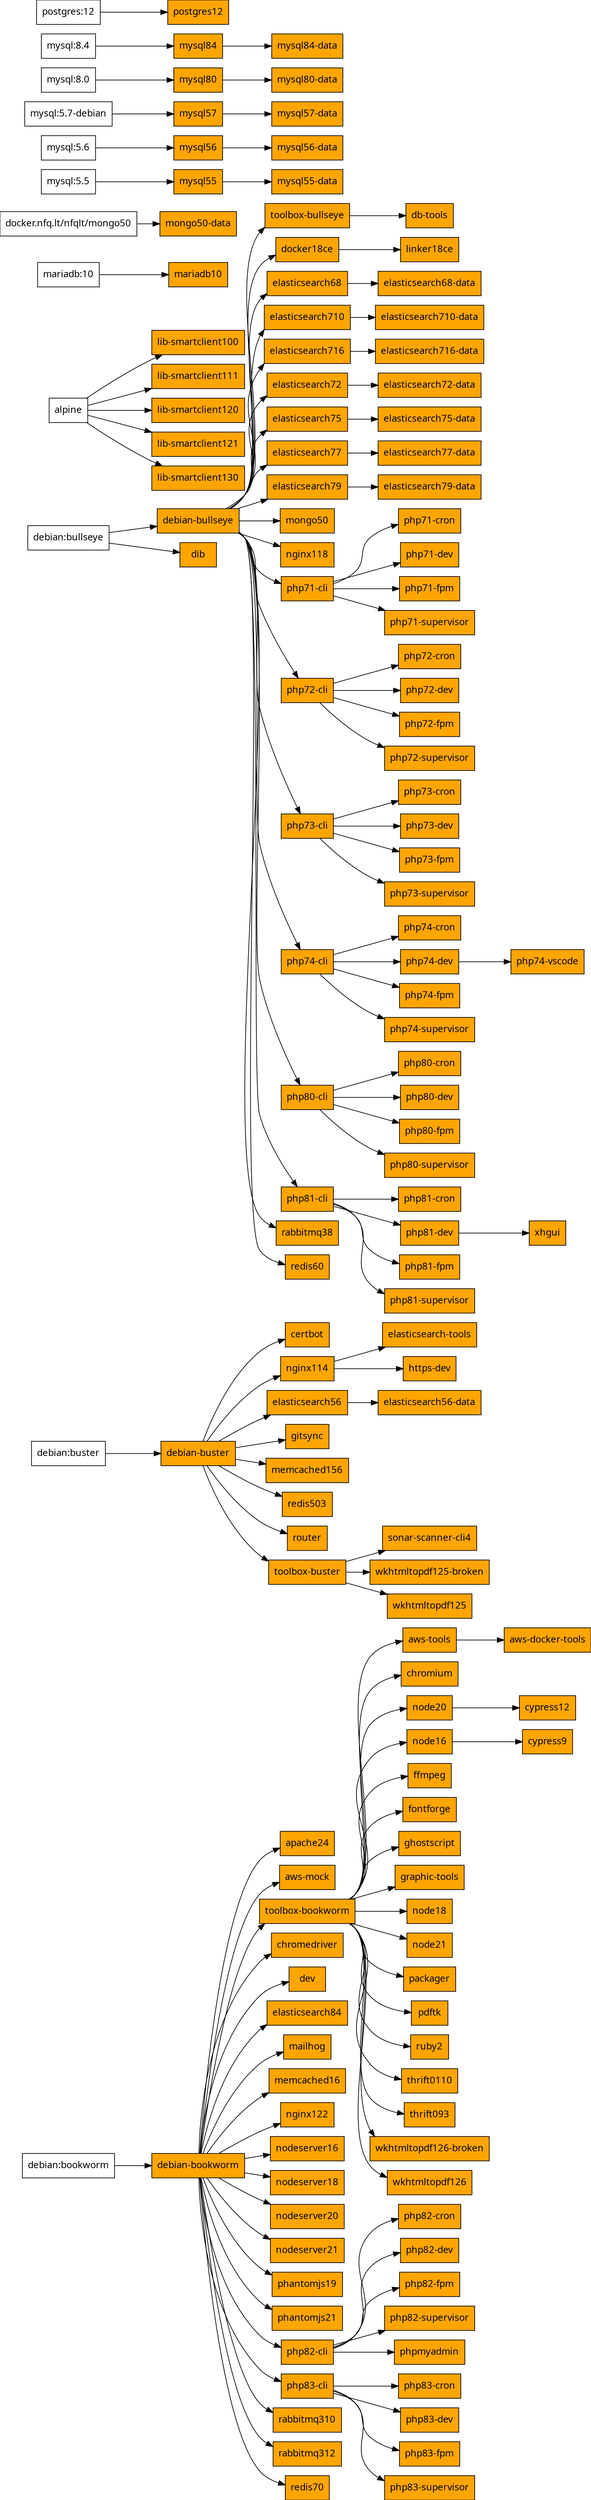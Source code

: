 digraph image_relations {
  graph [fontname=sans pad="0" nodesep="0.2" ranksep="0.3"];
  rankdir="LR";
  node [style=filled shape=box fontname=sans fillcolor=white];
  "debian-bookworm" -> "apache24";
  "apache24" [fillcolor=orange];
  "aws-tools" -> "aws-docker-tools";
  "aws-docker-tools" [fillcolor=orange];
  "debian-bookworm" -> "aws-mock";
  "aws-mock" [fillcolor=orange];
  "toolbox-bookworm" -> "aws-tools";
  "aws-tools" [fillcolor=orange];
  "debian-buster" -> "certbot";
  "certbot" [fillcolor=orange];
  "debian-bookworm" -> "chromedriver";
  "chromedriver" [fillcolor=orange];
  "toolbox-bookworm" -> "chromium";
  "chromium" [fillcolor=orange];
  "node20" -> "cypress12";
  "cypress12" [fillcolor=orange];
  "node16" -> "cypress9";
  "cypress9" [fillcolor=orange];
  "toolbox-bullseye" -> "db-tools";
  "db-tools" [fillcolor=orange];
  "debian:bookworm" -> "debian-bookworm";
  "debian-bookworm" [fillcolor=orange];
  "debian:bullseye" -> "debian-bullseye";
  "debian-bullseye" [fillcolor=orange];
  "debian:buster" -> "debian-buster";
  "debian-buster" [fillcolor=orange];
  "debian-bookworm" -> "dev";
  "dev" [fillcolor=orange];
  "debian:bullseye" -> "dib";
  "dib" [fillcolor=orange];
  "debian-bullseye" -> "docker18ce";
  "docker18ce" [fillcolor=orange];
  "nginx114" -> "elasticsearch-tools";
  "elasticsearch-tools" [fillcolor=orange];
  "elasticsearch56" -> "elasticsearch56-data";
  "elasticsearch56-data" [fillcolor=orange];
  "debian-buster" -> "elasticsearch56";
  "elasticsearch56" [fillcolor=orange];
  "elasticsearch68" -> "elasticsearch68-data";
  "elasticsearch68-data" [fillcolor=orange];
  "debian-bullseye" -> "elasticsearch68";
  "elasticsearch68" [fillcolor=orange];
  "elasticsearch710" -> "elasticsearch710-data";
  "elasticsearch710-data" [fillcolor=orange];
  "debian-bullseye" -> "elasticsearch710";
  "elasticsearch710" [fillcolor=orange];
  "elasticsearch716" -> "elasticsearch716-data";
  "elasticsearch716-data" [fillcolor=orange];
  "debian-bullseye" -> "elasticsearch716";
  "elasticsearch716" [fillcolor=orange];
  "elasticsearch72" -> "elasticsearch72-data";
  "elasticsearch72-data" [fillcolor=orange];
  "debian-bullseye" -> "elasticsearch72";
  "elasticsearch72" [fillcolor=orange];
  "elasticsearch75" -> "elasticsearch75-data";
  "elasticsearch75-data" [fillcolor=orange];
  "debian-bullseye" -> "elasticsearch75";
  "elasticsearch75" [fillcolor=orange];
  "elasticsearch77" -> "elasticsearch77-data";
  "elasticsearch77-data" [fillcolor=orange];
  "debian-bullseye" -> "elasticsearch77";
  "elasticsearch77" [fillcolor=orange];
  "elasticsearch79" -> "elasticsearch79-data";
  "elasticsearch79-data" [fillcolor=orange];
  "debian-bullseye" -> "elasticsearch79";
  "elasticsearch79" [fillcolor=orange];
  "debian-bookworm" -> "elasticsearch84";
  "elasticsearch84" [fillcolor=orange];
  "toolbox-bookworm" -> "ffmpeg";
  "ffmpeg" [fillcolor=orange];
  "toolbox-bookworm" -> "fontforge";
  "fontforge" [fillcolor=orange];
  "toolbox-bookworm" -> "ghostscript";
  "ghostscript" [fillcolor=orange];
  "debian-buster" -> "gitsync";
  "gitsync" [fillcolor=orange];
  "toolbox-bookworm" -> "graphic-tools";
  "graphic-tools" [fillcolor=orange];
  "nginx114" -> "https-dev";
  "https-dev" [fillcolor=orange];
  "alpine" -> "lib-smartclient100";
  "lib-smartclient100" [fillcolor=orange];
  "alpine" -> "lib-smartclient111";
  "lib-smartclient111" [fillcolor=orange];
  "alpine" -> "lib-smartclient120";
  "lib-smartclient120" [fillcolor=orange];
  "alpine" -> "lib-smartclient121";
  "lib-smartclient121" [fillcolor=orange];
  "alpine" -> "lib-smartclient130";
  "lib-smartclient130" [fillcolor=orange];
  "docker18ce" -> "linker18ce";
  "linker18ce" [fillcolor=orange];
  "debian-bookworm" -> "mailhog";
  "mailhog" [fillcolor=orange];
  "mariadb:10" -> "mariadb10";
  "mariadb10" [fillcolor=orange];
  "debian-buster" -> "memcached156";
  "memcached156" [fillcolor=orange];
  "debian-bookworm" -> "memcached16";
  "memcached16" [fillcolor=orange];
  "docker.nfq.lt/nfqlt/mongo50" -> "mongo50-data";
  "mongo50-data" [fillcolor=orange];
  "debian-bullseye" -> "mongo50";
  "mongo50" [fillcolor=orange];
  "mysql55" -> "mysql55-data";
  "mysql55-data" [fillcolor=orange];
  "mysql:5.5" -> "mysql55";
  "mysql55" [fillcolor=orange];
  "mysql56" -> "mysql56-data";
  "mysql56-data" [fillcolor=orange];
  "mysql:5.6" -> "mysql56";
  "mysql56" [fillcolor=orange];
  "mysql57" -> "mysql57-data";
  "mysql57-data" [fillcolor=orange];
  "mysql:5.7-debian" -> "mysql57";
  "mysql57" [fillcolor=orange];
  "mysql80" -> "mysql80-data";
  "mysql80-data" [fillcolor=orange];
  "mysql:8.0" -> "mysql80";
  "mysql80" [fillcolor=orange];
  "mysql84" -> "mysql84-data";
  "mysql84-data" [fillcolor=orange];
  "mysql:8.4" -> "mysql84";
  "mysql84" [fillcolor=orange];
  "debian-buster" -> "nginx114";
  "nginx114" [fillcolor=orange];
  "debian-bullseye" -> "nginx118";
  "nginx118" [fillcolor=orange];
  "debian-bookworm" -> "nginx122";
  "nginx122" [fillcolor=orange];
  "toolbox-bookworm" -> "node16";
  "node16" [fillcolor=orange];
  "toolbox-bookworm" -> "node18";
  "node18" [fillcolor=orange];
  "toolbox-bookworm" -> "node20";
  "node20" [fillcolor=orange];
  "toolbox-bookworm" -> "node21";
  "node21" [fillcolor=orange];
  "debian-bookworm" -> "nodeserver16";
  "nodeserver16" [fillcolor=orange];
  "debian-bookworm" -> "nodeserver18";
  "nodeserver18" [fillcolor=orange];
  "debian-bookworm" -> "nodeserver20";
  "nodeserver20" [fillcolor=orange];
  "debian-bookworm" -> "nodeserver21";
  "nodeserver21" [fillcolor=orange];
  "toolbox-bookworm" -> "packager";
  "packager" [fillcolor=orange];
  "toolbox-bookworm" -> "pdftk";
  "pdftk" [fillcolor=orange];
  "debian-bookworm" -> "phantomjs19";
  "phantomjs19" [fillcolor=orange];
  "debian-bookworm" -> "phantomjs21";
  "phantomjs21" [fillcolor=orange];
  "debian-bullseye" -> "php71-cli";
  "php71-cli" [fillcolor=orange];
  "php71-cli" -> "php71-cron";
  "php71-cron" [fillcolor=orange];
  "php71-cli" -> "php71-dev";
  "php71-dev" [fillcolor=orange];
  "php71-cli" -> "php71-fpm";
  "php71-fpm" [fillcolor=orange];
  "php71-cli" -> "php71-supervisor";
  "php71-supervisor" [fillcolor=orange];
  "debian-bullseye" -> "php72-cli";
  "php72-cli" [fillcolor=orange];
  "php72-cli" -> "php72-cron";
  "php72-cron" [fillcolor=orange];
  "php72-cli" -> "php72-dev";
  "php72-dev" [fillcolor=orange];
  "php72-cli" -> "php72-fpm";
  "php72-fpm" [fillcolor=orange];
  "php72-cli" -> "php72-supervisor";
  "php72-supervisor" [fillcolor=orange];
  "debian-bullseye" -> "php73-cli";
  "php73-cli" [fillcolor=orange];
  "php73-cli" -> "php73-cron";
  "php73-cron" [fillcolor=orange];
  "php73-cli" -> "php73-dev";
  "php73-dev" [fillcolor=orange];
  "php73-cli" -> "php73-fpm";
  "php73-fpm" [fillcolor=orange];
  "php73-cli" -> "php73-supervisor";
  "php73-supervisor" [fillcolor=orange];
  "debian-bullseye" -> "php74-cli";
  "php74-cli" [fillcolor=orange];
  "php74-cli" -> "php74-cron";
  "php74-cron" [fillcolor=orange];
  "php74-cli" -> "php74-dev";
  "php74-dev" [fillcolor=orange];
  "php74-cli" -> "php74-fpm";
  "php74-fpm" [fillcolor=orange];
  "php74-cli" -> "php74-supervisor";
  "php74-supervisor" [fillcolor=orange];
  "php74-dev" -> "php74-vscode";
  "php74-vscode" [fillcolor=orange];
  "debian-bullseye" -> "php80-cli";
  "php80-cli" [fillcolor=orange];
  "php80-cli" -> "php80-cron";
  "php80-cron" [fillcolor=orange];
  "php80-cli" -> "php80-dev";
  "php80-dev" [fillcolor=orange];
  "php80-cli" -> "php80-fpm";
  "php80-fpm" [fillcolor=orange];
  "php80-cli" -> "php80-supervisor";
  "php80-supervisor" [fillcolor=orange];
  "debian-bullseye" -> "php81-cli";
  "php81-cli" [fillcolor=orange];
  "php81-cli" -> "php81-cron";
  "php81-cron" [fillcolor=orange];
  "php81-cli" -> "php81-dev";
  "php81-dev" [fillcolor=orange];
  "php81-cli" -> "php81-fpm";
  "php81-fpm" [fillcolor=orange];
  "php81-cli" -> "php81-supervisor";
  "php81-supervisor" [fillcolor=orange];
  "debian-bookworm" -> "php82-cli";
  "php82-cli" [fillcolor=orange];
  "php82-cli" -> "php82-cron";
  "php82-cron" [fillcolor=orange];
  "php82-cli" -> "php82-dev";
  "php82-dev" [fillcolor=orange];
  "php82-cli" -> "php82-fpm";
  "php82-fpm" [fillcolor=orange];
  "php82-cli" -> "php82-supervisor";
  "php82-supervisor" [fillcolor=orange];
  "debian-bookworm" -> "php83-cli";
  "php83-cli" [fillcolor=orange];
  "php83-cli" -> "php83-cron";
  "php83-cron" [fillcolor=orange];
  "php83-cli" -> "php83-dev";
  "php83-dev" [fillcolor=orange];
  "php83-cli" -> "php83-fpm";
  "php83-fpm" [fillcolor=orange];
  "php83-cli" -> "php83-supervisor";
  "php83-supervisor" [fillcolor=orange];
  "php82-cli" -> "phpmyadmin";
  "phpmyadmin" [fillcolor=orange];
  "postgres:12" -> "postgres12";
  "postgres12" [fillcolor=orange];
  "debian-bookworm" -> "rabbitmq310";
  "rabbitmq310" [fillcolor=orange];
  "debian-bookworm" -> "rabbitmq312";
  "rabbitmq312" [fillcolor=orange];
  "debian-bullseye" -> "rabbitmq38";
  "rabbitmq38" [fillcolor=orange];
  "debian-buster" -> "redis503";
  "redis503" [fillcolor=orange];
  "debian-bullseye" -> "redis60";
  "redis60" [fillcolor=orange];
  "debian-bookworm" -> "redis70";
  "redis70" [fillcolor=orange];
  "debian-buster" -> "router";
  "router" [fillcolor=orange];
  "toolbox-bookworm" -> "ruby2";
  "ruby2" [fillcolor=orange];
  "toolbox-buster" -> "sonar-scanner-cli4";
  "sonar-scanner-cli4" [fillcolor=orange];
  "toolbox-bookworm" -> "thrift0110";
  "thrift0110" [fillcolor=orange];
  "toolbox-bookworm" -> "thrift093";
  "thrift093" [fillcolor=orange];
  "debian-bookworm" -> "toolbox-bookworm";
  "toolbox-bookworm" [fillcolor=orange];
  "debian-bullseye" -> "toolbox-bullseye";
  "toolbox-bullseye" [fillcolor=orange];
  "debian-buster" -> "toolbox-buster";
  "toolbox-buster" [fillcolor=orange];
  "toolbox-buster" -> "wkhtmltopdf125-broken";
  "wkhtmltopdf125-broken" [fillcolor=orange];
  "toolbox-buster" -> "wkhtmltopdf125";
  "wkhtmltopdf125" [fillcolor=orange];
  "toolbox-bookworm" -> "wkhtmltopdf126-broken";
  "wkhtmltopdf126-broken" [fillcolor=orange];
  "toolbox-bookworm" -> "wkhtmltopdf126";
  "wkhtmltopdf126" [fillcolor=orange];
  "php81-dev" -> "xhgui";
  "xhgui" [fillcolor=orange];
}
